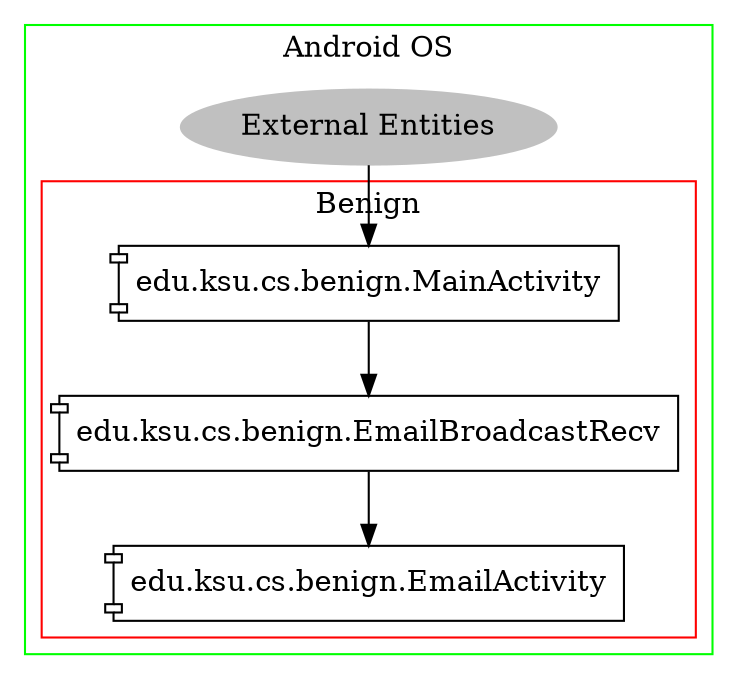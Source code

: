 digraph threat_model {
	rankdir=TD size="8,5"
	node [shape=component]
	subgraph cluster_android {
		color=green label="Android OS"
		"External Entities" [color=gray shape=ellipse style=filled]
		"External Entities" -> "edu.ksu.cs.benign.MainActivity"
		subgraph cluster_app {
			"edu.ksu.cs.benign.MainActivity"
			color=red label=Benign
		}
		subgraph cluster_app {
			"edu.ksu.cs.benign.MainActivity"
			"edu.ksu.cs.benign.EmailBroadcastRecv"
			"edu.ksu.cs.benign.MainActivity" -> "edu.ksu.cs.benign.EmailBroadcastRecv"
			"edu.ksu.cs.benign.EmailBroadcastRecv"
			"edu.ksu.cs.benign.EmailActivity"
			"edu.ksu.cs.benign.EmailBroadcastRecv" -> "edu.ksu.cs.benign.EmailActivity"
		}
		subgraph cluster_app {
		}
	}
	subgraph cluster_android {
		subgraph cluster_app {
		}
	}
}
